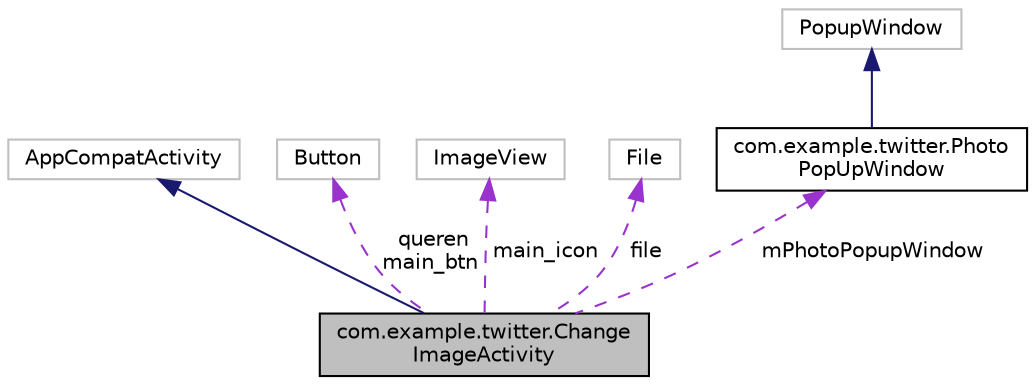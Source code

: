 digraph "com.example.twitter.ChangeImageActivity"
{
  edge [fontname="Helvetica",fontsize="10",labelfontname="Helvetica",labelfontsize="10"];
  node [fontname="Helvetica",fontsize="10",shape=record];
  Node2 [label="com.example.twitter.Change\lImageActivity",height=0.2,width=0.4,color="black", fillcolor="grey75", style="filled", fontcolor="black"];
  Node3 -> Node2 [dir="back",color="midnightblue",fontsize="10",style="solid",fontname="Helvetica"];
  Node3 [label="AppCompatActivity",height=0.2,width=0.4,color="grey75", fillcolor="white", style="filled"];
  Node4 -> Node2 [dir="back",color="darkorchid3",fontsize="10",style="dashed",label=" queren\nmain_btn" ,fontname="Helvetica"];
  Node4 [label="Button",height=0.2,width=0.4,color="grey75", fillcolor="white", style="filled"];
  Node5 -> Node2 [dir="back",color="darkorchid3",fontsize="10",style="dashed",label=" main_icon" ,fontname="Helvetica"];
  Node5 [label="ImageView",height=0.2,width=0.4,color="grey75", fillcolor="white", style="filled"];
  Node6 -> Node2 [dir="back",color="darkorchid3",fontsize="10",style="dashed",label=" file" ,fontname="Helvetica"];
  Node6 [label="File",height=0.2,width=0.4,color="grey75", fillcolor="white", style="filled"];
  Node7 -> Node2 [dir="back",color="darkorchid3",fontsize="10",style="dashed",label=" mPhotoPopupWindow" ,fontname="Helvetica"];
  Node7 [label="com.example.twitter.Photo\lPopUpWindow",height=0.2,width=0.4,color="black", fillcolor="white", style="filled",URL="$classcom_1_1example_1_1twitter_1_1_photo_pop_up_window.html"];
  Node8 -> Node7 [dir="back",color="midnightblue",fontsize="10",style="solid",fontname="Helvetica"];
  Node8 [label="PopupWindow",height=0.2,width=0.4,color="grey75", fillcolor="white", style="filled"];
}
